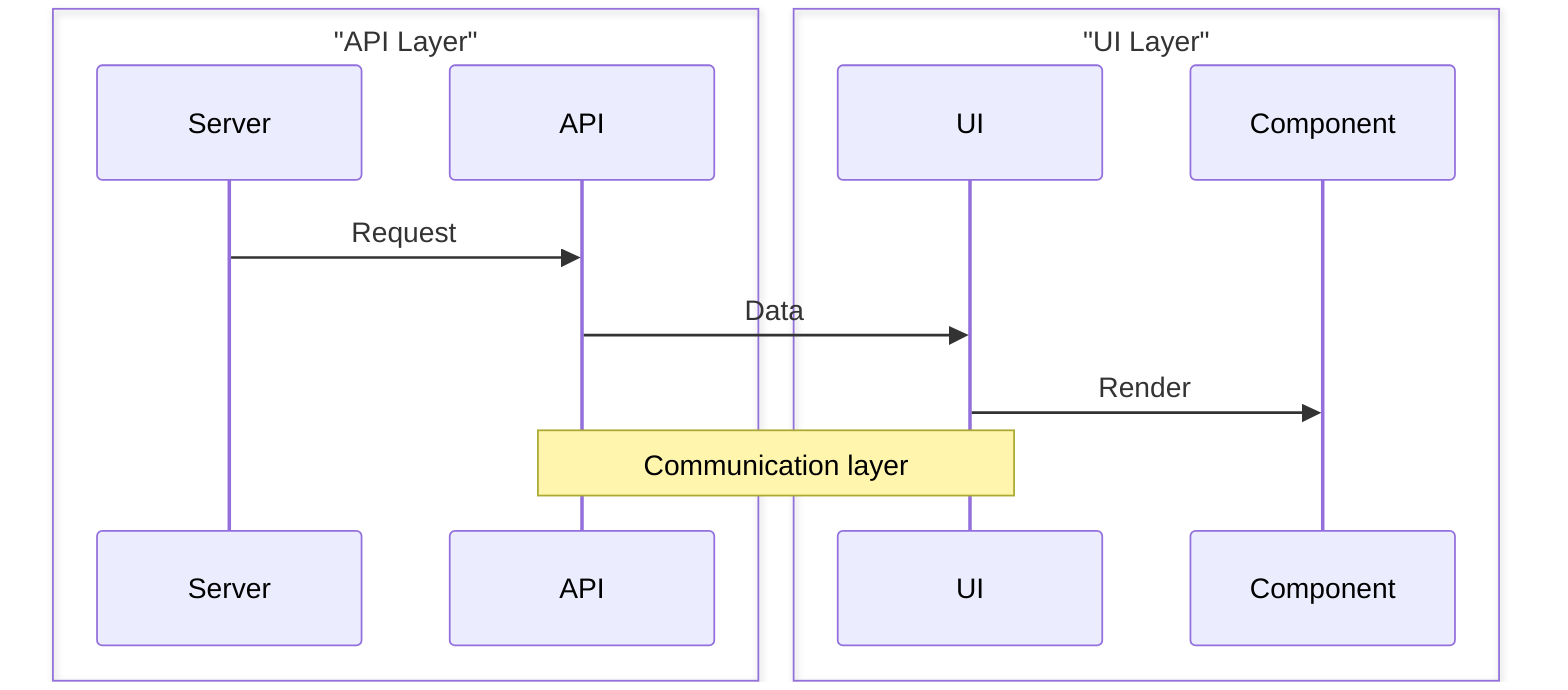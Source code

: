 sequenceDiagram
    box "API Layer"
        participant Server
        participant API
    end
    box "UI Layer"
        participant UI
        participant Component
    end
    Server->>API: Request
    API->>UI: Data
    UI->>Component: Render
    Note over API,UI: Communication layer